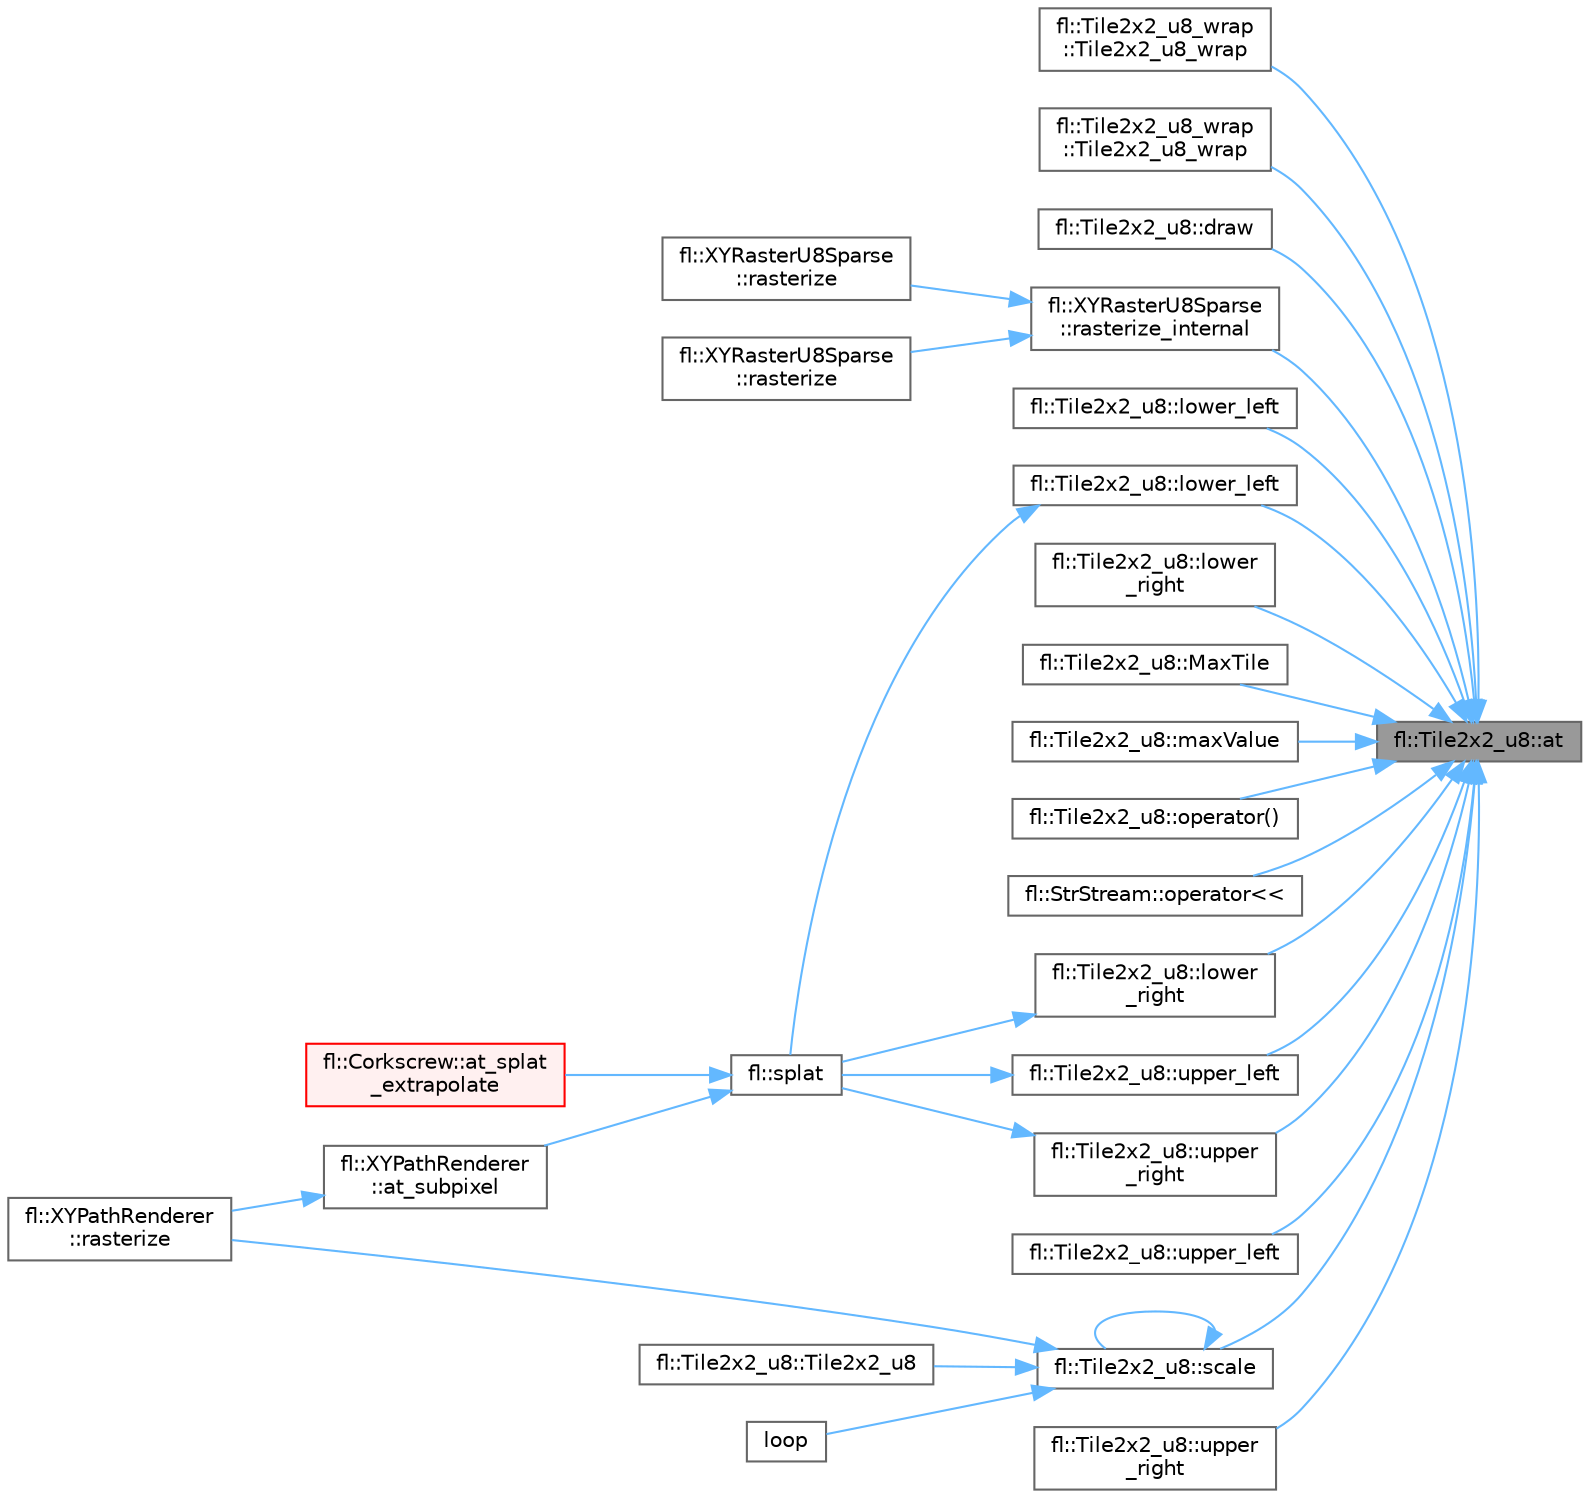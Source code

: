 digraph "fl::Tile2x2_u8::at"
{
 // INTERACTIVE_SVG=YES
 // LATEX_PDF_SIZE
  bgcolor="transparent";
  edge [fontname=Helvetica,fontsize=10,labelfontname=Helvetica,labelfontsize=10];
  node [fontname=Helvetica,fontsize=10,shape=box,height=0.2,width=0.4];
  rankdir="RL";
  Node1 [id="Node000001",label="fl::Tile2x2_u8::at",height=0.2,width=0.4,color="gray40", fillcolor="grey60", style="filled", fontcolor="black",tooltip=" "];
  Node1 -> Node2 [id="edge1_Node000001_Node000002",dir="back",color="steelblue1",style="solid",tooltip=" "];
  Node2 [id="Node000002",label="fl::Tile2x2_u8_wrap\l::Tile2x2_u8_wrap",height=0.2,width=0.4,color="grey40", fillcolor="white", style="filled",URL="$df/d21/classfl_1_1_tile2x2__u8__wrap_a2f1e5d4a1088b84c15de93618276416d.html#a2f1e5d4a1088b84c15de93618276416d",tooltip=" "];
  Node1 -> Node3 [id="edge2_Node000001_Node000003",dir="back",color="steelblue1",style="solid",tooltip=" "];
  Node3 [id="Node000003",label="fl::Tile2x2_u8_wrap\l::Tile2x2_u8_wrap",height=0.2,width=0.4,color="grey40", fillcolor="white", style="filled",URL="$df/d21/classfl_1_1_tile2x2__u8__wrap_a96dbdd7fbd1b25c6cf354052f4dd7479.html#a96dbdd7fbd1b25c6cf354052f4dd7479",tooltip=" "];
  Node1 -> Node4 [id="edge3_Node000001_Node000004",dir="back",color="steelblue1",style="solid",tooltip=" "];
  Node4 [id="Node000004",label="fl::Tile2x2_u8::draw",height=0.2,width=0.4,color="grey40", fillcolor="white", style="filled",URL="$d0/d2b/classfl_1_1_tile2x2__u8_ada517005199ccc9733d6d033ac18d9b3.html#ada517005199ccc9733d6d033ac18d9b3",tooltip=" "];
  Node1 -> Node5 [id="edge4_Node000001_Node000005",dir="back",color="steelblue1",style="solid",tooltip=" "];
  Node5 [id="Node000005",label="fl::Tile2x2_u8::lower_left",height=0.2,width=0.4,color="grey40", fillcolor="white", style="filled",URL="$d0/d2b/classfl_1_1_tile2x2__u8_a6f695974940e32739826774a8cef92db.html#a6f695974940e32739826774a8cef92db",tooltip=" "];
  Node5 -> Node6 [id="edge5_Node000005_Node000006",dir="back",color="steelblue1",style="solid",tooltip=" "];
  Node6 [id="Node000006",label="fl::splat",height=0.2,width=0.4,color="grey40", fillcolor="white", style="filled",URL="$d4/d36/namespacefl_a5fdbb3ce6ffb23366c26c68bd64f2bd0.html#a5fdbb3ce6ffb23366c26c68bd64f2bd0",tooltip="\"Splat\" as in \"splat pixel rendering\" takes a pixel value in float x,y coordinates and \"splats\" it in..."];
  Node6 -> Node7 [id="edge6_Node000006_Node000007",dir="back",color="steelblue1",style="solid",tooltip=" "];
  Node7 [id="Node000007",label="fl::Corkscrew::at_splat\l_extrapolate",height=0.2,width=0.4,color="red", fillcolor="#FFF0F0", style="filled",URL="$dc/d82/classfl_1_1_corkscrew_a17fb6139424f13bebfa1177619f62baf.html#a17fb6139424f13bebfa1177619f62baf",tooltip=" "];
  Node6 -> Node9 [id="edge7_Node000006_Node000009",dir="back",color="steelblue1",style="solid",tooltip=" "];
  Node9 [id="Node000009",label="fl::XYPathRenderer\l::at_subpixel",height=0.2,width=0.4,color="grey40", fillcolor="white", style="filled",URL="$d2/dbc/classfl_1_1_x_y_path_renderer_a11dad2232449f8e9e8f089387a45a357.html#a11dad2232449f8e9e8f089387a45a357",tooltip=" "];
  Node9 -> Node10 [id="edge8_Node000009_Node000010",dir="back",color="steelblue1",style="solid",tooltip=" "];
  Node10 [id="Node000010",label="fl::XYPathRenderer\l::rasterize",height=0.2,width=0.4,color="grey40", fillcolor="white", style="filled",URL="$d2/dbc/classfl_1_1_x_y_path_renderer_a0b5feeab9eab82fb0a1a432170ef6a27.html#a0b5feeab9eab82fb0a1a432170ef6a27",tooltip=" "];
  Node1 -> Node11 [id="edge9_Node000001_Node000011",dir="back",color="steelblue1",style="solid",tooltip=" "];
  Node11 [id="Node000011",label="fl::Tile2x2_u8::lower_left",height=0.2,width=0.4,color="grey40", fillcolor="white", style="filled",URL="$d0/d2b/classfl_1_1_tile2x2__u8_a083cdc1258b3b513dfaafa068e821f23.html#a083cdc1258b3b513dfaafa068e821f23",tooltip=" "];
  Node1 -> Node12 [id="edge10_Node000001_Node000012",dir="back",color="steelblue1",style="solid",tooltip=" "];
  Node12 [id="Node000012",label="fl::Tile2x2_u8::lower\l_right",height=0.2,width=0.4,color="grey40", fillcolor="white", style="filled",URL="$d0/d2b/classfl_1_1_tile2x2__u8_a4c75bfa6e7a38de1f64fd3cf05f3696e.html#a4c75bfa6e7a38de1f64fd3cf05f3696e",tooltip=" "];
  Node12 -> Node6 [id="edge11_Node000012_Node000006",dir="back",color="steelblue1",style="solid",tooltip=" "];
  Node1 -> Node13 [id="edge12_Node000001_Node000013",dir="back",color="steelblue1",style="solid",tooltip=" "];
  Node13 [id="Node000013",label="fl::Tile2x2_u8::lower\l_right",height=0.2,width=0.4,color="grey40", fillcolor="white", style="filled",URL="$d0/d2b/classfl_1_1_tile2x2__u8_ae01ea566623fd355114b961d30ca613c.html#ae01ea566623fd355114b961d30ca613c",tooltip=" "];
  Node1 -> Node14 [id="edge13_Node000001_Node000014",dir="back",color="steelblue1",style="solid",tooltip=" "];
  Node14 [id="Node000014",label="fl::Tile2x2_u8::MaxTile",height=0.2,width=0.4,color="grey40", fillcolor="white", style="filled",URL="$d0/d2b/classfl_1_1_tile2x2__u8_a0de86774ccf7f63876a571fb19d43abd.html#a0de86774ccf7f63876a571fb19d43abd",tooltip=" "];
  Node1 -> Node15 [id="edge14_Node000001_Node000015",dir="back",color="steelblue1",style="solid",tooltip=" "];
  Node15 [id="Node000015",label="fl::Tile2x2_u8::maxValue",height=0.2,width=0.4,color="grey40", fillcolor="white", style="filled",URL="$d0/d2b/classfl_1_1_tile2x2__u8_aa03d9b061480ed6da98dd42351783a80.html#aa03d9b061480ed6da98dd42351783a80",tooltip=" "];
  Node1 -> Node16 [id="edge15_Node000001_Node000016",dir="back",color="steelblue1",style="solid",tooltip=" "];
  Node16 [id="Node000016",label="fl::Tile2x2_u8::operator()",height=0.2,width=0.4,color="grey40", fillcolor="white", style="filled",URL="$d0/d2b/classfl_1_1_tile2x2__u8_a36d0400d25cc23d5ed9397f09c61760a.html#a36d0400d25cc23d5ed9397f09c61760a",tooltip=" "];
  Node1 -> Node17 [id="edge16_Node000001_Node000017",dir="back",color="steelblue1",style="solid",tooltip=" "];
  Node17 [id="Node000017",label="fl::StrStream::operator\<\<",height=0.2,width=0.4,color="grey40", fillcolor="white", style="filled",URL="$d4/dc6/classfl_1_1_str_stream_ad6edc39fb58088a0c1dce03522db2f3b.html#ad6edc39fb58088a0c1dce03522db2f3b",tooltip=" "];
  Node1 -> Node18 [id="edge17_Node000001_Node000018",dir="back",color="steelblue1",style="solid",tooltip=" "];
  Node18 [id="Node000018",label="fl::XYRasterU8Sparse\l::rasterize_internal",height=0.2,width=0.4,color="grey40", fillcolor="white", style="filled",URL="$d1/d5c/classfl_1_1_x_y_raster_u8_sparse_a6f83097249d41d1beadc4ee276b8422e.html#a6f83097249d41d1beadc4ee276b8422e",tooltip=" "];
  Node18 -> Node19 [id="edge18_Node000018_Node000019",dir="back",color="steelblue1",style="solid",tooltip=" "];
  Node19 [id="Node000019",label="fl::XYRasterU8Sparse\l::rasterize",height=0.2,width=0.4,color="grey40", fillcolor="white", style="filled",URL="$d1/d5c/classfl_1_1_x_y_raster_u8_sparse_a0a912982e407e681bd347b03a729b7da.html#a0a912982e407e681bd347b03a729b7da",tooltip=" "];
  Node18 -> Node20 [id="edge19_Node000018_Node000020",dir="back",color="steelblue1",style="solid",tooltip=" "];
  Node20 [id="Node000020",label="fl::XYRasterU8Sparse\l::rasterize",height=0.2,width=0.4,color="grey40", fillcolor="white", style="filled",URL="$d1/d5c/classfl_1_1_x_y_raster_u8_sparse_a5fa39c30b320a1cc96442009062a09ec.html#a5fa39c30b320a1cc96442009062a09ec",tooltip=" "];
  Node1 -> Node21 [id="edge20_Node000001_Node000021",dir="back",color="steelblue1",style="solid",tooltip=" "];
  Node21 [id="Node000021",label="fl::Tile2x2_u8::scale",height=0.2,width=0.4,color="grey40", fillcolor="white", style="filled",URL="$d0/d2b/classfl_1_1_tile2x2__u8_a02023f50d81942d83875712733e8c3b8.html#a02023f50d81942d83875712733e8c3b8",tooltip=" "];
  Node21 -> Node22 [id="edge21_Node000021_Node000022",dir="back",color="steelblue1",style="solid",tooltip=" "];
  Node22 [id="Node000022",label="fl::Tile2x2_u8::Tile2x2_u8",height=0.2,width=0.4,color="grey40", fillcolor="white", style="filled",URL="$d0/d2b/classfl_1_1_tile2x2__u8_abf66052ffe9d51ccfcbad8c38189f6c2.html#abf66052ffe9d51ccfcbad8c38189f6c2",tooltip=" "];
  Node21 -> Node23 [id="edge22_Node000021_Node000023",dir="back",color="steelblue1",style="solid",tooltip=" "];
  Node23 [id="Node000023",label="loop",height=0.2,width=0.4,color="grey40", fillcolor="white", style="filled",URL="$d7/d3b/complex_8h_afe461d27b9c48d5921c00d521181f12f.html#afe461d27b9c48d5921c00d521181f12f",tooltip=" "];
  Node21 -> Node10 [id="edge23_Node000021_Node000010",dir="back",color="steelblue1",style="solid",tooltip=" "];
  Node21 -> Node21 [id="edge24_Node000021_Node000021",dir="back",color="steelblue1",style="solid",tooltip=" "];
  Node1 -> Node24 [id="edge25_Node000001_Node000024",dir="back",color="steelblue1",style="solid",tooltip=" "];
  Node24 [id="Node000024",label="fl::Tile2x2_u8::upper_left",height=0.2,width=0.4,color="grey40", fillcolor="white", style="filled",URL="$d0/d2b/classfl_1_1_tile2x2__u8_a4e42397994781d4786e4a88970c925cc.html#a4e42397994781d4786e4a88970c925cc",tooltip=" "];
  Node24 -> Node6 [id="edge26_Node000024_Node000006",dir="back",color="steelblue1",style="solid",tooltip=" "];
  Node1 -> Node25 [id="edge27_Node000001_Node000025",dir="back",color="steelblue1",style="solid",tooltip=" "];
  Node25 [id="Node000025",label="fl::Tile2x2_u8::upper_left",height=0.2,width=0.4,color="grey40", fillcolor="white", style="filled",URL="$d0/d2b/classfl_1_1_tile2x2__u8_a67d448a2c96e0b4ca0f01e6a291df444.html#a67d448a2c96e0b4ca0f01e6a291df444",tooltip=" "];
  Node1 -> Node26 [id="edge28_Node000001_Node000026",dir="back",color="steelblue1",style="solid",tooltip=" "];
  Node26 [id="Node000026",label="fl::Tile2x2_u8::upper\l_right",height=0.2,width=0.4,color="grey40", fillcolor="white", style="filled",URL="$d0/d2b/classfl_1_1_tile2x2__u8_a65d67da8e85b7177e1eaa41ece80e0c4.html#a65d67da8e85b7177e1eaa41ece80e0c4",tooltip=" "];
  Node26 -> Node6 [id="edge29_Node000026_Node000006",dir="back",color="steelblue1",style="solid",tooltip=" "];
  Node1 -> Node27 [id="edge30_Node000001_Node000027",dir="back",color="steelblue1",style="solid",tooltip=" "];
  Node27 [id="Node000027",label="fl::Tile2x2_u8::upper\l_right",height=0.2,width=0.4,color="grey40", fillcolor="white", style="filled",URL="$d0/d2b/classfl_1_1_tile2x2__u8_aae254cf5920e859aed31443aba2ec352.html#aae254cf5920e859aed31443aba2ec352",tooltip=" "];
}
